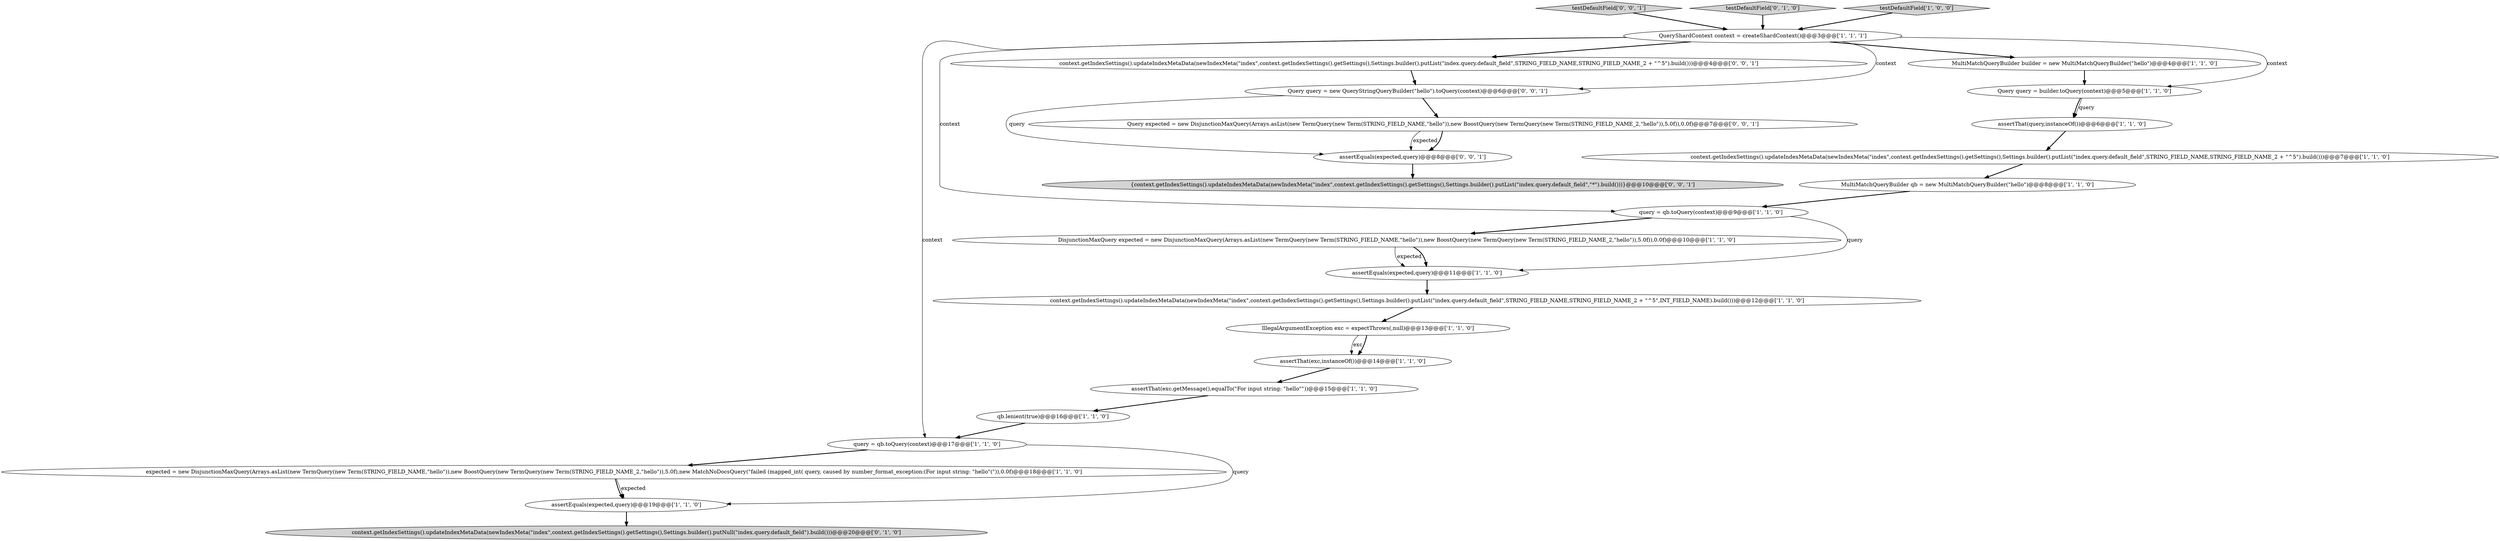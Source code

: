 digraph {
15 [style = filled, label = "DisjunctionMaxQuery expected = new DisjunctionMaxQuery(Arrays.asList(new TermQuery(new Term(STRING_FIELD_NAME,\"hello\")),new BoostQuery(new TermQuery(new Term(STRING_FIELD_NAME_2,\"hello\")),5.0f)),0.0f)@@@10@@@['1', '1', '0']", fillcolor = white, shape = ellipse image = "AAA0AAABBB1BBB"];
6 [style = filled, label = "MultiMatchQueryBuilder qb = new MultiMatchQueryBuilder(\"hello\")@@@8@@@['1', '1', '0']", fillcolor = white, shape = ellipse image = "AAA0AAABBB1BBB"];
13 [style = filled, label = "context.getIndexSettings().updateIndexMetaData(newIndexMeta(\"index\",context.getIndexSettings().getSettings(),Settings.builder().putList(\"index.query.default_field\",STRING_FIELD_NAME,STRING_FIELD_NAME_2 + \"^5\",INT_FIELD_NAME).build()))@@@12@@@['1', '1', '0']", fillcolor = white, shape = ellipse image = "AAA0AAABBB1BBB"];
3 [style = filled, label = "IllegalArgumentException exc = expectThrows(,null)@@@13@@@['1', '1', '0']", fillcolor = white, shape = ellipse image = "AAA0AAABBB1BBB"];
2 [style = filled, label = "expected = new DisjunctionMaxQuery(Arrays.asList(new TermQuery(new Term(STRING_FIELD_NAME,\"hello\")),new BoostQuery(new TermQuery(new Term(STRING_FIELD_NAME_2,\"hello\")),5.0f),new MatchNoDocsQuery(\"failed (mapped_int( query, caused by number_format_exception:(For input string: \"hello\"(\")),0.0f)@@@18@@@['1', '1', '0']", fillcolor = white, shape = ellipse image = "AAA0AAABBB1BBB"];
8 [style = filled, label = "assertEquals(expected,query)@@@11@@@['1', '1', '0']", fillcolor = white, shape = ellipse image = "AAA0AAABBB1BBB"];
24 [style = filled, label = "testDefaultField['0', '0', '1']", fillcolor = lightgray, shape = diamond image = "AAA0AAABBB3BBB"];
22 [style = filled, label = "Query expected = new DisjunctionMaxQuery(Arrays.asList(new TermQuery(new Term(STRING_FIELD_NAME,\"hello\")),new BoostQuery(new TermQuery(new Term(STRING_FIELD_NAME_2,\"hello\")),5.0f)),0.0f)@@@7@@@['0', '0', '1']", fillcolor = white, shape = ellipse image = "AAA0AAABBB3BBB"];
17 [style = filled, label = "assertThat(query,instanceOf())@@@6@@@['1', '1', '0']", fillcolor = white, shape = ellipse image = "AAA0AAABBB1BBB"];
19 [style = filled, label = "testDefaultField['0', '1', '0']", fillcolor = lightgray, shape = diamond image = "AAA0AAABBB2BBB"];
5 [style = filled, label = "qb.lenient(true)@@@16@@@['1', '1', '0']", fillcolor = white, shape = ellipse image = "AAA0AAABBB1BBB"];
14 [style = filled, label = "assertEquals(expected,query)@@@19@@@['1', '1', '0']", fillcolor = white, shape = ellipse image = "AAA0AAABBB1BBB"];
0 [style = filled, label = "MultiMatchQueryBuilder builder = new MultiMatchQueryBuilder(\"hello\")@@@4@@@['1', '1', '0']", fillcolor = white, shape = ellipse image = "AAA0AAABBB1BBB"];
11 [style = filled, label = "query = qb.toQuery(context)@@@17@@@['1', '1', '0']", fillcolor = white, shape = ellipse image = "AAA0AAABBB1BBB"];
21 [style = filled, label = "context.getIndexSettings().updateIndexMetaData(newIndexMeta(\"index\",context.getIndexSettings().getSettings(),Settings.builder().putList(\"index.query.default_field\",STRING_FIELD_NAME,STRING_FIELD_NAME_2 + \"^5\").build()))@@@4@@@['0', '0', '1']", fillcolor = white, shape = ellipse image = "AAA0AAABBB3BBB"];
7 [style = filled, label = "assertThat(exc.getMessage(),equalTo(\"For input string: \"hello\"\"))@@@15@@@['1', '1', '0']", fillcolor = white, shape = ellipse image = "AAA0AAABBB1BBB"];
10 [style = filled, label = "Query query = builder.toQuery(context)@@@5@@@['1', '1', '0']", fillcolor = white, shape = ellipse image = "AAA0AAABBB1BBB"];
12 [style = filled, label = "query = qb.toQuery(context)@@@9@@@['1', '1', '0']", fillcolor = white, shape = ellipse image = "AAA0AAABBB1BBB"];
23 [style = filled, label = "{context.getIndexSettings().updateIndexMetaData(newIndexMeta(\"index\",context.getIndexSettings().getSettings(),Settings.builder().putList(\"index.query.default_field\",\"*\").build()))}@@@10@@@['0', '0', '1']", fillcolor = lightgray, shape = ellipse image = "AAA0AAABBB3BBB"];
4 [style = filled, label = "assertThat(exc,instanceOf())@@@14@@@['1', '1', '0']", fillcolor = white, shape = ellipse image = "AAA0AAABBB1BBB"];
1 [style = filled, label = "context.getIndexSettings().updateIndexMetaData(newIndexMeta(\"index\",context.getIndexSettings().getSettings(),Settings.builder().putList(\"index.query.default_field\",STRING_FIELD_NAME,STRING_FIELD_NAME_2 + \"^5\").build()))@@@7@@@['1', '1', '0']", fillcolor = white, shape = ellipse image = "AAA0AAABBB1BBB"];
18 [style = filled, label = "context.getIndexSettings().updateIndexMetaData(newIndexMeta(\"index\",context.getIndexSettings().getSettings(),Settings.builder().putNull(\"index.query.default_field\").build()))@@@20@@@['0', '1', '0']", fillcolor = lightgray, shape = ellipse image = "AAA1AAABBB2BBB"];
9 [style = filled, label = "testDefaultField['1', '0', '0']", fillcolor = lightgray, shape = diamond image = "AAA0AAABBB1BBB"];
20 [style = filled, label = "Query query = new QueryStringQueryBuilder(\"hello\").toQuery(context)@@@6@@@['0', '0', '1']", fillcolor = white, shape = ellipse image = "AAA0AAABBB3BBB"];
16 [style = filled, label = "QueryShardContext context = createShardContext()@@@3@@@['1', '1', '1']", fillcolor = white, shape = ellipse image = "AAA0AAABBB1BBB"];
25 [style = filled, label = "assertEquals(expected,query)@@@8@@@['0', '0', '1']", fillcolor = white, shape = ellipse image = "AAA0AAABBB3BBB"];
25->23 [style = bold, label=""];
12->8 [style = solid, label="query"];
2->14 [style = solid, label="expected"];
11->14 [style = solid, label="query"];
4->7 [style = bold, label=""];
3->4 [style = solid, label="exc"];
14->18 [style = bold, label=""];
16->12 [style = solid, label="context"];
10->17 [style = bold, label=""];
15->8 [style = solid, label="expected"];
12->15 [style = bold, label=""];
9->16 [style = bold, label=""];
22->25 [style = solid, label="expected"];
20->22 [style = bold, label=""];
16->0 [style = bold, label=""];
10->17 [style = solid, label="query"];
16->20 [style = solid, label="context"];
1->6 [style = bold, label=""];
11->2 [style = bold, label=""];
0->10 [style = bold, label=""];
19->16 [style = bold, label=""];
16->21 [style = bold, label=""];
21->20 [style = bold, label=""];
5->11 [style = bold, label=""];
22->25 [style = bold, label=""];
24->16 [style = bold, label=""];
8->13 [style = bold, label=""];
16->11 [style = solid, label="context"];
6->12 [style = bold, label=""];
13->3 [style = bold, label=""];
7->5 [style = bold, label=""];
2->14 [style = bold, label=""];
20->25 [style = solid, label="query"];
15->8 [style = bold, label=""];
16->10 [style = solid, label="context"];
3->4 [style = bold, label=""];
17->1 [style = bold, label=""];
}

